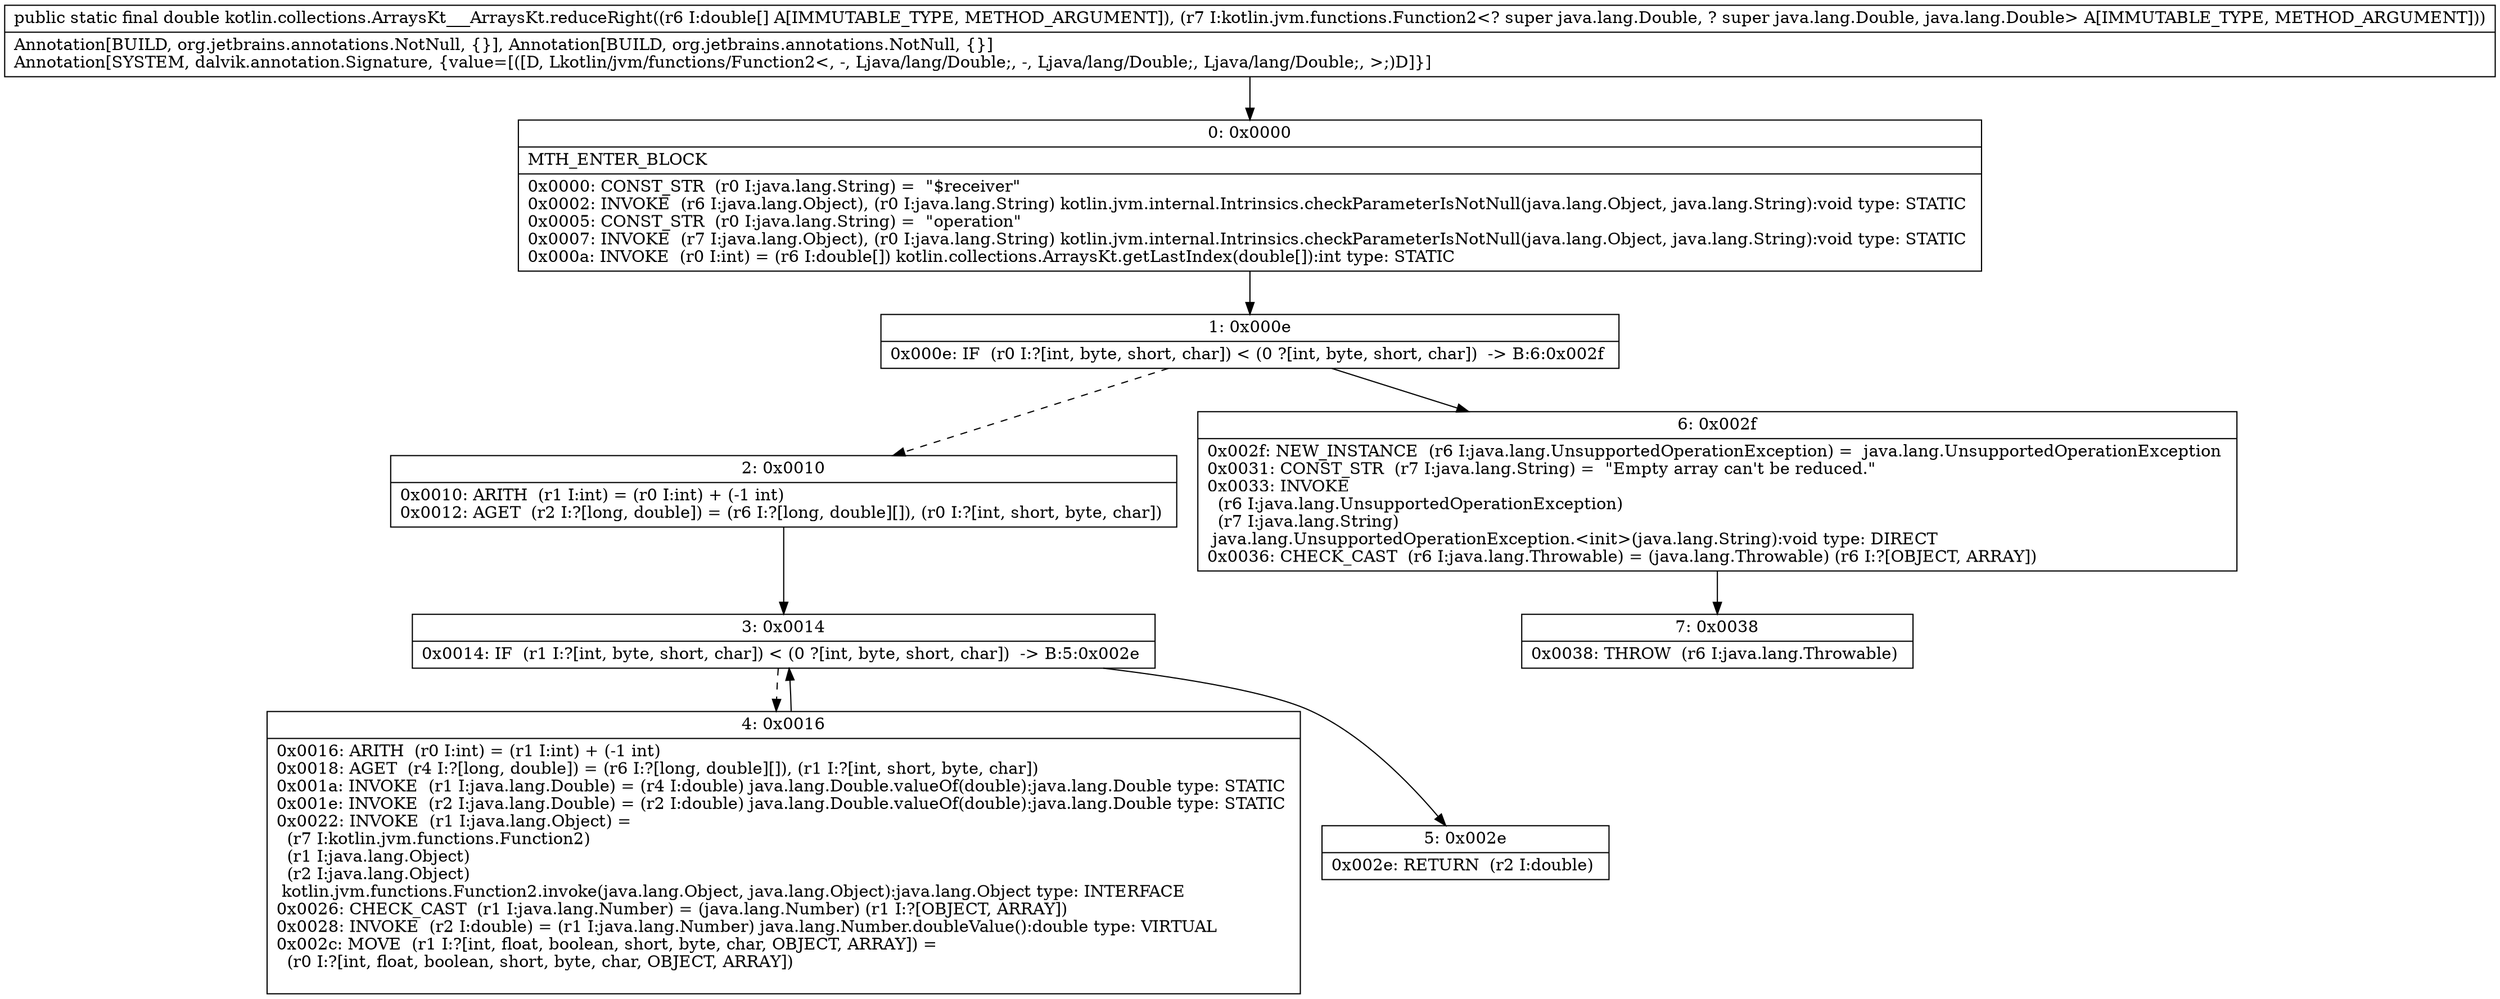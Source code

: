 digraph "CFG forkotlin.collections.ArraysKt___ArraysKt.reduceRight([DLkotlin\/jvm\/functions\/Function2;)D" {
Node_0 [shape=record,label="{0\:\ 0x0000|MTH_ENTER_BLOCK\l|0x0000: CONST_STR  (r0 I:java.lang.String) =  \"$receiver\" \l0x0002: INVOKE  (r6 I:java.lang.Object), (r0 I:java.lang.String) kotlin.jvm.internal.Intrinsics.checkParameterIsNotNull(java.lang.Object, java.lang.String):void type: STATIC \l0x0005: CONST_STR  (r0 I:java.lang.String) =  \"operation\" \l0x0007: INVOKE  (r7 I:java.lang.Object), (r0 I:java.lang.String) kotlin.jvm.internal.Intrinsics.checkParameterIsNotNull(java.lang.Object, java.lang.String):void type: STATIC \l0x000a: INVOKE  (r0 I:int) = (r6 I:double[]) kotlin.collections.ArraysKt.getLastIndex(double[]):int type: STATIC \l}"];
Node_1 [shape=record,label="{1\:\ 0x000e|0x000e: IF  (r0 I:?[int, byte, short, char]) \< (0 ?[int, byte, short, char])  \-\> B:6:0x002f \l}"];
Node_2 [shape=record,label="{2\:\ 0x0010|0x0010: ARITH  (r1 I:int) = (r0 I:int) + (\-1 int) \l0x0012: AGET  (r2 I:?[long, double]) = (r6 I:?[long, double][]), (r0 I:?[int, short, byte, char]) \l}"];
Node_3 [shape=record,label="{3\:\ 0x0014|0x0014: IF  (r1 I:?[int, byte, short, char]) \< (0 ?[int, byte, short, char])  \-\> B:5:0x002e \l}"];
Node_4 [shape=record,label="{4\:\ 0x0016|0x0016: ARITH  (r0 I:int) = (r1 I:int) + (\-1 int) \l0x0018: AGET  (r4 I:?[long, double]) = (r6 I:?[long, double][]), (r1 I:?[int, short, byte, char]) \l0x001a: INVOKE  (r1 I:java.lang.Double) = (r4 I:double) java.lang.Double.valueOf(double):java.lang.Double type: STATIC \l0x001e: INVOKE  (r2 I:java.lang.Double) = (r2 I:double) java.lang.Double.valueOf(double):java.lang.Double type: STATIC \l0x0022: INVOKE  (r1 I:java.lang.Object) = \l  (r7 I:kotlin.jvm.functions.Function2)\l  (r1 I:java.lang.Object)\l  (r2 I:java.lang.Object)\l kotlin.jvm.functions.Function2.invoke(java.lang.Object, java.lang.Object):java.lang.Object type: INTERFACE \l0x0026: CHECK_CAST  (r1 I:java.lang.Number) = (java.lang.Number) (r1 I:?[OBJECT, ARRAY]) \l0x0028: INVOKE  (r2 I:double) = (r1 I:java.lang.Number) java.lang.Number.doubleValue():double type: VIRTUAL \l0x002c: MOVE  (r1 I:?[int, float, boolean, short, byte, char, OBJECT, ARRAY]) = \l  (r0 I:?[int, float, boolean, short, byte, char, OBJECT, ARRAY])\l \l}"];
Node_5 [shape=record,label="{5\:\ 0x002e|0x002e: RETURN  (r2 I:double) \l}"];
Node_6 [shape=record,label="{6\:\ 0x002f|0x002f: NEW_INSTANCE  (r6 I:java.lang.UnsupportedOperationException) =  java.lang.UnsupportedOperationException \l0x0031: CONST_STR  (r7 I:java.lang.String) =  \"Empty array can't be reduced.\" \l0x0033: INVOKE  \l  (r6 I:java.lang.UnsupportedOperationException)\l  (r7 I:java.lang.String)\l java.lang.UnsupportedOperationException.\<init\>(java.lang.String):void type: DIRECT \l0x0036: CHECK_CAST  (r6 I:java.lang.Throwable) = (java.lang.Throwable) (r6 I:?[OBJECT, ARRAY]) \l}"];
Node_7 [shape=record,label="{7\:\ 0x0038|0x0038: THROW  (r6 I:java.lang.Throwable) \l}"];
MethodNode[shape=record,label="{public static final double kotlin.collections.ArraysKt___ArraysKt.reduceRight((r6 I:double[] A[IMMUTABLE_TYPE, METHOD_ARGUMENT]), (r7 I:kotlin.jvm.functions.Function2\<? super java.lang.Double, ? super java.lang.Double, java.lang.Double\> A[IMMUTABLE_TYPE, METHOD_ARGUMENT]))  | Annotation[BUILD, org.jetbrains.annotations.NotNull, \{\}], Annotation[BUILD, org.jetbrains.annotations.NotNull, \{\}]\lAnnotation[SYSTEM, dalvik.annotation.Signature, \{value=[([D, Lkotlin\/jvm\/functions\/Function2\<, \-, Ljava\/lang\/Double;, \-, Ljava\/lang\/Double;, Ljava\/lang\/Double;, \>;)D]\}]\l}"];
MethodNode -> Node_0;
Node_0 -> Node_1;
Node_1 -> Node_2[style=dashed];
Node_1 -> Node_6;
Node_2 -> Node_3;
Node_3 -> Node_4[style=dashed];
Node_3 -> Node_5;
Node_4 -> Node_3;
Node_6 -> Node_7;
}

